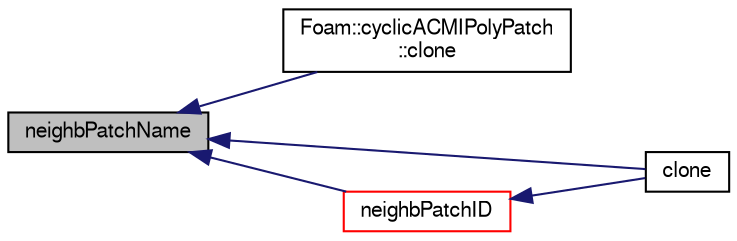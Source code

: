 digraph "neighbPatchName"
{
  bgcolor="transparent";
  edge [fontname="FreeSans",fontsize="10",labelfontname="FreeSans",labelfontsize="10"];
  node [fontname="FreeSans",fontsize="10",shape=record];
  rankdir="LR";
  Node763 [label="neighbPatchName",height=0.2,width=0.4,color="black", fillcolor="grey75", style="filled", fontcolor="black"];
  Node763 -> Node764 [dir="back",color="midnightblue",fontsize="10",style="solid",fontname="FreeSans"];
  Node764 [label="Foam::cyclicACMIPolyPatch\l::clone",height=0.2,width=0.4,color="black",URL="$a24926.html#a46b85bc54e0f1c8d54656b24cf2c6e0f",tooltip="Construct and return a clone, resetting the face list. "];
  Node763 -> Node765 [dir="back",color="midnightblue",fontsize="10",style="solid",fontname="FreeSans"];
  Node765 [label="clone",height=0.2,width=0.4,color="black",URL="$a24946.html#afff6d4f7511147e0c8a4b8a5448296ec",tooltip="Construct and return a clone, resetting the face list. "];
  Node763 -> Node766 [dir="back",color="midnightblue",fontsize="10",style="solid",fontname="FreeSans"];
  Node766 [label="neighbPatchID",height=0.2,width=0.4,color="red",URL="$a24946.html#afc2149e80f0785ace675c205b80eb6bc",tooltip="Neighbour patch ID. "];
  Node766 -> Node765 [dir="back",color="midnightblue",fontsize="10",style="solid",fontname="FreeSans"];
}
